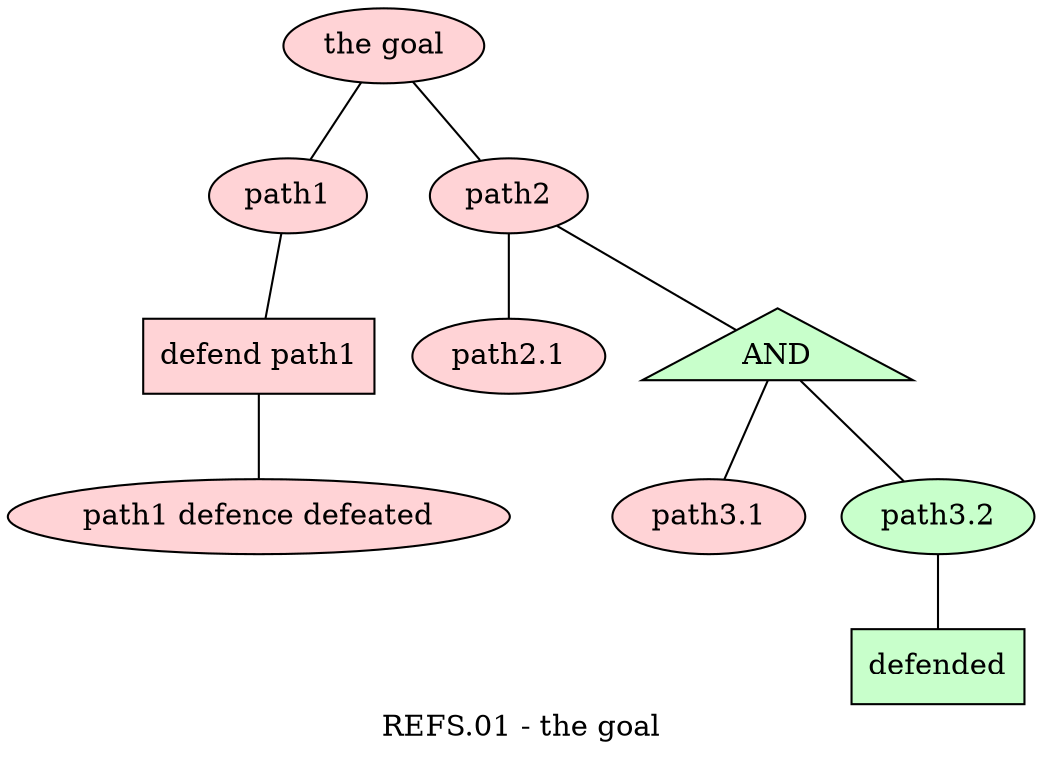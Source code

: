 graph {
	graph [label="REFS.01 - the goal"]
	"53e3576063151552e2a3162ecdae479b" [label="the goal" fillcolor="#FFD3D6" style=filled]
	d5470db95eafb48ab9921fa12a28fac9 [label=path1 fillcolor="#FFD3D6" style=filled]
	"4384c1bc67b9bea12883d1a5963b893a" [label="defend path1" fillcolor="#FFD3D6" shape=box style=filled]
	"13be8ec3376f48cb6eaf84474ee984cc" [label="path1 defence defeated" fillcolor="#FFD3D6" style=filled]
	"4384c1bc67b9bea12883d1a5963b893a" -- "13be8ec3376f48cb6eaf84474ee984cc"
	d5470db95eafb48ab9921fa12a28fac9 -- "4384c1bc67b9bea12883d1a5963b893a"
	"53e3576063151552e2a3162ecdae479b" -- d5470db95eafb48ab9921fa12a28fac9
	c832fc52362cfaac7cf87a517e289c3a [label=path2 fillcolor="#FFD3D6" style=filled]
	"574f731b2509013086f9ce61dcb3685d" [label="path2.1" fillcolor="#FFD3D6" style=filled]
	c832fc52362cfaac7cf87a517e289c3a -- "574f731b2509013086f9ce61dcb3685d"
	"92146ab9a983afcea5d3ec9e4c08084e" [label=AND fillcolor="#C8FFCB" shape=triangle style=filled]
	"1f7ea7af427f823a907caa8202ce42fa" [label="path3.1" fillcolor="#FFD3D6" style=filled]
	"92146ab9a983afcea5d3ec9e4c08084e" -- "1f7ea7af427f823a907caa8202ce42fa"
	"1511d06a89f805c276c896ec17b558b9" [label="path3.2" fillcolor="#C8FFCB" style=filled]
	aad9d0810c4a88ba4cddacccbc57c4cf [label=defended fillcolor="#C8FFCB" shape=box style=filled]
	"1511d06a89f805c276c896ec17b558b9" -- aad9d0810c4a88ba4cddacccbc57c4cf
	"92146ab9a983afcea5d3ec9e4c08084e" -- "1511d06a89f805c276c896ec17b558b9"
	c832fc52362cfaac7cf87a517e289c3a -- "92146ab9a983afcea5d3ec9e4c08084e"
	"53e3576063151552e2a3162ecdae479b" -- c832fc52362cfaac7cf87a517e289c3a
}
